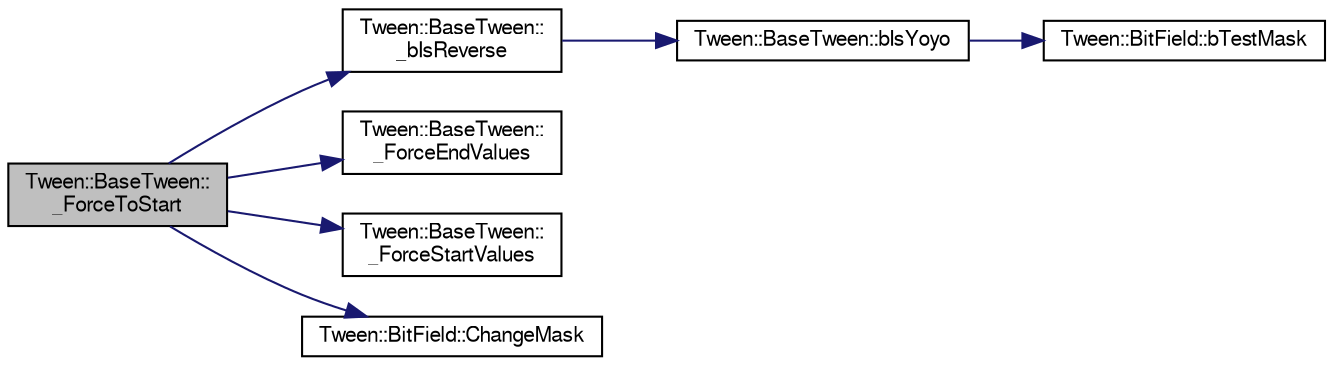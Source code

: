 digraph "Tween::BaseTween::_ForceToStart"
{
  bgcolor="transparent";
  edge [fontname="FreeSans",fontsize="10",labelfontname="FreeSans",labelfontsize="10"];
  node [fontname="FreeSans",fontsize="10",shape=record];
  rankdir="LR";
  Node1 [label="Tween::BaseTween::\l_ForceToStart",height=0.2,width=0.4,color="black", fillcolor="grey75", style="filled" fontcolor="black"];
  Node1 -> Node2 [color="midnightblue",fontsize="10",style="solid",fontname="FreeSans"];
  Node2 [label="Tween::BaseTween::\l_bIsReverse",height=0.2,width=0.4,color="black",URL="$classTween_1_1BaseTween.html#a54f19908dbd037a2c54b23868c154d0b"];
  Node2 -> Node3 [color="midnightblue",fontsize="10",style="solid",fontname="FreeSans"];
  Node3 [label="Tween::BaseTween::bIsYoyo",height=0.2,width=0.4,color="black",URL="$classTween_1_1BaseTween.html#aee5ba7023663297feda12de3ef5723fb"];
  Node3 -> Node4 [color="midnightblue",fontsize="10",style="solid",fontname="FreeSans"];
  Node4 [label="Tween::BitField::bTestMask",height=0.2,width=0.4,color="black",URL="$classTween_1_1BitField.html#ae337c0285a888d03cbcd7c8cc8f99e24"];
  Node1 -> Node5 [color="midnightblue",fontsize="10",style="solid",fontname="FreeSans"];
  Node5 [label="Tween::BaseTween::\l_ForceEndValues",height=0.2,width=0.4,color="black",URL="$classTween_1_1BaseTween.html#a3dbd3ae438e24cabf1f766fed6f5166a"];
  Node1 -> Node6 [color="midnightblue",fontsize="10",style="solid",fontname="FreeSans"];
  Node6 [label="Tween::BaseTween::\l_ForceStartValues",height=0.2,width=0.4,color="black",URL="$classTween_1_1BaseTween.html#a2b144bf5aca10d0ce3ab2b2875b21d30"];
  Node1 -> Node7 [color="midnightblue",fontsize="10",style="solid",fontname="FreeSans"];
  Node7 [label="Tween::BitField::ChangeMask",height=0.2,width=0.4,color="black",URL="$classTween_1_1BitField.html#af5dee125afbd061cd22c92364bb151b9"];
}
